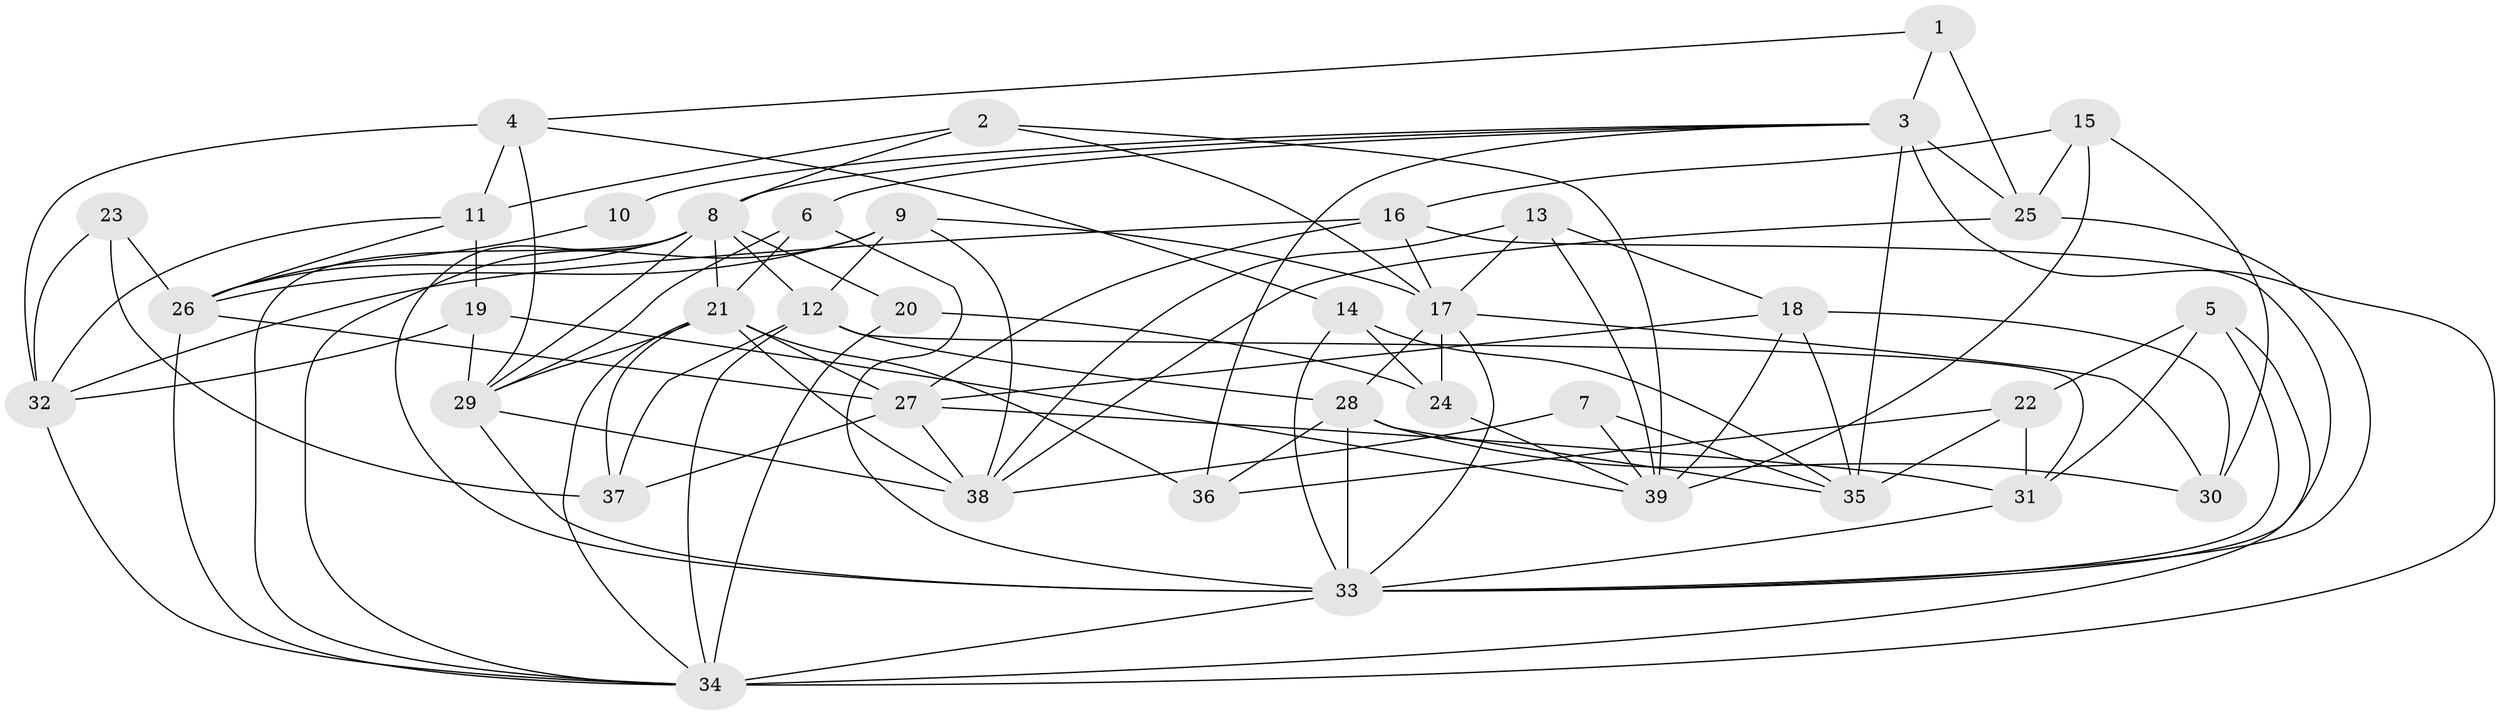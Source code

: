 // original degree distribution, {5: 0.16666666666666666, 3: 0.2692307692307692, 2: 0.15384615384615385, 4: 0.2692307692307692, 6: 0.07692307692307693, 8: 0.0641025641025641}
// Generated by graph-tools (version 1.1) at 2025/26/03/09/25 03:26:10]
// undirected, 39 vertices, 105 edges
graph export_dot {
graph [start="1"]
  node [color=gray90,style=filled];
  1;
  2;
  3;
  4;
  5;
  6;
  7;
  8;
  9;
  10;
  11;
  12;
  13;
  14;
  15;
  16;
  17;
  18;
  19;
  20;
  21;
  22;
  23;
  24;
  25;
  26;
  27;
  28;
  29;
  30;
  31;
  32;
  33;
  34;
  35;
  36;
  37;
  38;
  39;
  1 -- 3 [weight=1.0];
  1 -- 4 [weight=1.0];
  1 -- 25 [weight=2.0];
  2 -- 8 [weight=1.0];
  2 -- 11 [weight=1.0];
  2 -- 17 [weight=1.0];
  2 -- 39 [weight=1.0];
  3 -- 6 [weight=1.0];
  3 -- 8 [weight=1.0];
  3 -- 10 [weight=1.0];
  3 -- 25 [weight=1.0];
  3 -- 34 [weight=1.0];
  3 -- 35 [weight=2.0];
  3 -- 36 [weight=1.0];
  4 -- 11 [weight=1.0];
  4 -- 14 [weight=1.0];
  4 -- 29 [weight=1.0];
  4 -- 32 [weight=2.0];
  5 -- 22 [weight=1.0];
  5 -- 31 [weight=1.0];
  5 -- 33 [weight=1.0];
  5 -- 34 [weight=1.0];
  6 -- 21 [weight=2.0];
  6 -- 29 [weight=1.0];
  6 -- 33 [weight=1.0];
  7 -- 35 [weight=1.0];
  7 -- 38 [weight=1.0];
  7 -- 39 [weight=1.0];
  8 -- 12 [weight=1.0];
  8 -- 20 [weight=1.0];
  8 -- 21 [weight=1.0];
  8 -- 26 [weight=1.0];
  8 -- 29 [weight=1.0];
  8 -- 33 [weight=1.0];
  8 -- 34 [weight=1.0];
  9 -- 12 [weight=1.0];
  9 -- 17 [weight=1.0];
  9 -- 26 [weight=1.0];
  9 -- 34 [weight=1.0];
  9 -- 38 [weight=1.0];
  10 -- 26 [weight=1.0];
  11 -- 19 [weight=1.0];
  11 -- 26 [weight=1.0];
  11 -- 32 [weight=1.0];
  12 -- 28 [weight=1.0];
  12 -- 31 [weight=1.0];
  12 -- 34 [weight=1.0];
  12 -- 37 [weight=1.0];
  13 -- 17 [weight=1.0];
  13 -- 18 [weight=1.0];
  13 -- 38 [weight=1.0];
  13 -- 39 [weight=1.0];
  14 -- 24 [weight=2.0];
  14 -- 33 [weight=1.0];
  14 -- 35 [weight=1.0];
  15 -- 16 [weight=1.0];
  15 -- 25 [weight=1.0];
  15 -- 30 [weight=1.0];
  15 -- 39 [weight=1.0];
  16 -- 17 [weight=1.0];
  16 -- 27 [weight=1.0];
  16 -- 32 [weight=2.0];
  16 -- 33 [weight=1.0];
  17 -- 24 [weight=1.0];
  17 -- 28 [weight=1.0];
  17 -- 30 [weight=1.0];
  17 -- 33 [weight=1.0];
  18 -- 27 [weight=2.0];
  18 -- 30 [weight=1.0];
  18 -- 35 [weight=1.0];
  18 -- 39 [weight=1.0];
  19 -- 29 [weight=1.0];
  19 -- 32 [weight=1.0];
  19 -- 39 [weight=1.0];
  20 -- 24 [weight=1.0];
  20 -- 34 [weight=3.0];
  21 -- 27 [weight=1.0];
  21 -- 29 [weight=1.0];
  21 -- 34 [weight=1.0];
  21 -- 36 [weight=1.0];
  21 -- 37 [weight=1.0];
  21 -- 38 [weight=1.0];
  22 -- 31 [weight=1.0];
  22 -- 35 [weight=1.0];
  22 -- 36 [weight=1.0];
  23 -- 26 [weight=1.0];
  23 -- 32 [weight=1.0];
  23 -- 37 [weight=1.0];
  24 -- 39 [weight=1.0];
  25 -- 33 [weight=1.0];
  25 -- 38 [weight=1.0];
  26 -- 27 [weight=1.0];
  26 -- 34 [weight=1.0];
  27 -- 31 [weight=1.0];
  27 -- 37 [weight=2.0];
  27 -- 38 [weight=1.0];
  28 -- 30 [weight=1.0];
  28 -- 33 [weight=1.0];
  28 -- 35 [weight=1.0];
  28 -- 36 [weight=3.0];
  29 -- 33 [weight=1.0];
  29 -- 38 [weight=1.0];
  31 -- 33 [weight=1.0];
  32 -- 34 [weight=1.0];
  33 -- 34 [weight=1.0];
}
